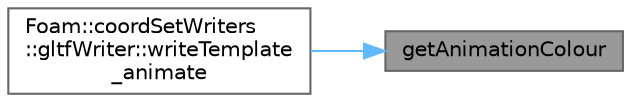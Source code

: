 digraph "getAnimationColour"
{
 // LATEX_PDF_SIZE
  bgcolor="transparent";
  edge [fontname=Helvetica,fontsize=10,labelfontname=Helvetica,labelfontsize=10];
  node [fontname=Helvetica,fontsize=10,shape=box,height=0.2,width=0.4];
  rankdir="RL";
  Node1 [id="Node000001",label="getAnimationColour",height=0.2,width=0.4,color="gray40", fillcolor="grey60", style="filled", fontcolor="black",tooltip=" "];
  Node1 -> Node2 [id="edge1_Node000001_Node000002",dir="back",color="steelblue1",style="solid",tooltip=" "];
  Node2 [id="Node000002",label="Foam::coordSetWriters\l::gltfWriter::writeTemplate\l_animate",height=0.2,width=0.4,color="grey40", fillcolor="white", style="filled",URL="$classFoam_1_1coordSetWriters_1_1gltfWriter.html#a8633bcc00e23f74fdba44c0d203670b3",tooltip=" "];
}

